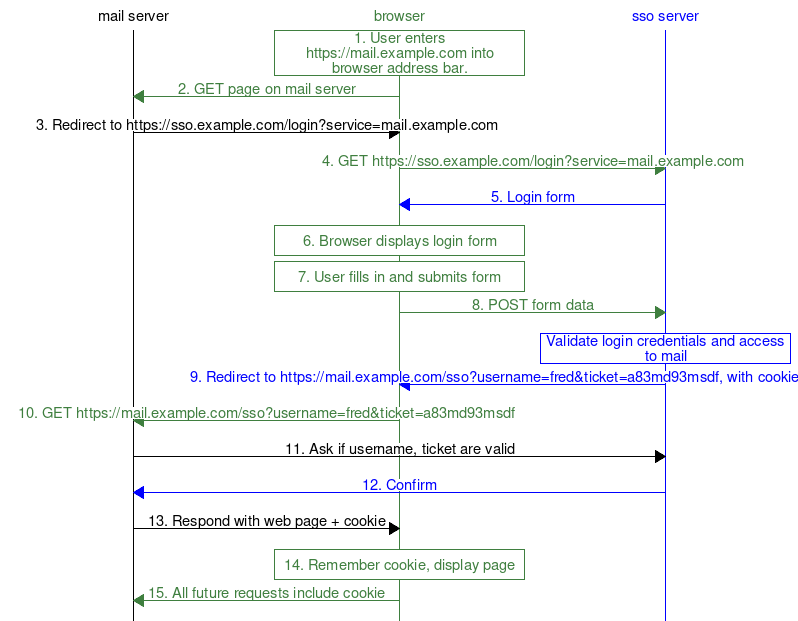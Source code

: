 # MSC for SSO login
# mscgen -T png -i sso_login1.msc -o sso_login1.png
# mscgen -T png -i sso_login1.msc -o sso_login1_inline.png
msc {
  # change width smaller for inline
  # set width to 800 for "full size"
  #width = "550";
  width = "800";

  "mail server"  [textcolor="black", arclinecolor="black", linecolor="black"],
  "browser"  [textcolor="#3f7f3f", arclinecolor="#3f7f3f", linecolor="#3f7f3f"],
  "sso server" [textcolor="blue", arclinecolor="blue", linecolor="blue"];

  "browser" box "browser" [ label = "1. User enters https://mail.example.com into browser address bar." , textcolor="#3f7f3f" ];

  "browser" => "mail server" [ label = "2. GET page on mail server", textcolor="#3f7f3f"  ];

  "mail server" => "browser" [ label = "3. Redirect to https://sso.example.com/login?service=mail.example.com", textcolor="black"];

  "browser" => "sso server" [ label = "4. GET https://sso.example.com/login?service=mail.example.com", textcolor="#3f7f3f" ];

  "sso server" => "browser" [ label = "5. Login form", textcolor="blue"];

  "browser" box "browser" [ label = "6. Browser displays login form", textcolor="#3f7f3f" ];
  "browser" box "browser" [ label = "7. User fills in and submits form", textcolor="#3f7f3f" ];
  "browser" => "sso server" [ label = "8. POST form data", textcolor="#3f7f3f" ];
  "sso server" box "sso server" [ label = "Validate login credentials and access to mail", textcolor="blue"];
  "sso server" => "browser" [ label = "9. Redirect to https://mail.example.com/sso?username=fred&ticket=a83md93msdf, with cookie", textcolor="blue"];
  "browser" => "mail server" [ label = "10. GET https://mail.example.com/sso?username=fred&ticket=a83md93msdf", textcolor="#3f7f3f"];
  "mail server" => "sso server" [ label = "11. Ask if username, ticket are valid", textcolor="black"];
  "sso server" => "mail server" [ label = "12. Confirm", textcolor="blue"];
  "mail server" => "browser" [ label = "13. Respond with web page + cookie", textcolor="black"];
  "browser" box "browser" [ label = "14. Remember cookie, display page", textcolor="#3f7f3f" ];
  "browser" => "mail server" [ label = "15. All future requests include cookie", textcolor="#3f7f3f" ];
}
